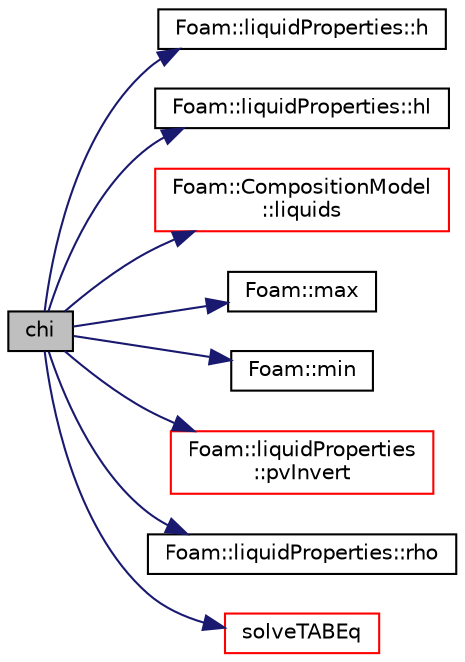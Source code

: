digraph "chi"
{
  bgcolor="transparent";
  edge [fontname="Helvetica",fontsize="10",labelfontname="Helvetica",labelfontsize="10"];
  node [fontname="Helvetica",fontsize="10",shape=record];
  rankdir="LR";
  Node1 [label="chi",height=0.2,width=0.4,color="black", fillcolor="grey75", style="filled", fontcolor="black"];
  Node1 -> Node2 [color="midnightblue",fontsize="10",style="solid",fontname="Helvetica"];
  Node2 [label="Foam::liquidProperties::h",height=0.2,width=0.4,color="black",URL="$a01393.html#abcbc515d32dd22b7965bc0659b0dcb8b",tooltip="Liquid enthalpy [J/kg] - reference to 298.15 K. "];
  Node1 -> Node3 [color="midnightblue",fontsize="10",style="solid",fontname="Helvetica"];
  Node3 [label="Foam::liquidProperties::hl",height=0.2,width=0.4,color="black",URL="$a01393.html#a6e971d930c759e990b927baa520d246d",tooltip="Heat of vapourisation [J/kg]. "];
  Node1 -> Node4 [color="midnightblue",fontsize="10",style="solid",fontname="Helvetica"];
  Node4 [label="Foam::CompositionModel\l::liquids",height=0.2,width=0.4,color="red",URL="$a00334.html#a5380a8807acfea3ce69f4d4386f49f64",tooltip="Return the global (additional) liquids. "];
  Node1 -> Node5 [color="midnightblue",fontsize="10",style="solid",fontname="Helvetica"];
  Node5 [label="Foam::max",height=0.2,width=0.4,color="black",URL="$a10936.html#ac993e906cf2774ae77e666bc24e81733"];
  Node1 -> Node6 [color="midnightblue",fontsize="10",style="solid",fontname="Helvetica"];
  Node6 [label="Foam::min",height=0.2,width=0.4,color="black",URL="$a10936.html#a253e112ad2d56d96230ff39ea7f442dc"];
  Node1 -> Node7 [color="midnightblue",fontsize="10",style="solid",fontname="Helvetica"];
  Node7 [label="Foam::liquidProperties\l::pvInvert",height=0.2,width=0.4,color="red",URL="$a01393.html#aa69552e0842bd2a2874c5953b93399ab",tooltip="Invert the vapour pressure relationship to retrieve the. "];
  Node1 -> Node8 [color="midnightblue",fontsize="10",style="solid",fontname="Helvetica"];
  Node8 [label="Foam::liquidProperties::rho",height=0.2,width=0.4,color="black",URL="$a01393.html#a359d9102401045ba4fa2c2a4aecfca71",tooltip="Liquid rho [kg/m^3]. "];
  Node1 -> Node9 [color="midnightblue",fontsize="10",style="solid",fontname="Helvetica"];
  Node9 [label="solveTABEq",height=0.2,width=0.4,color="red",URL="$a02499.html#a7935951deed5d629b5c37f2fd23ef3ca",tooltip="Solve the TAB equation. "];
}
